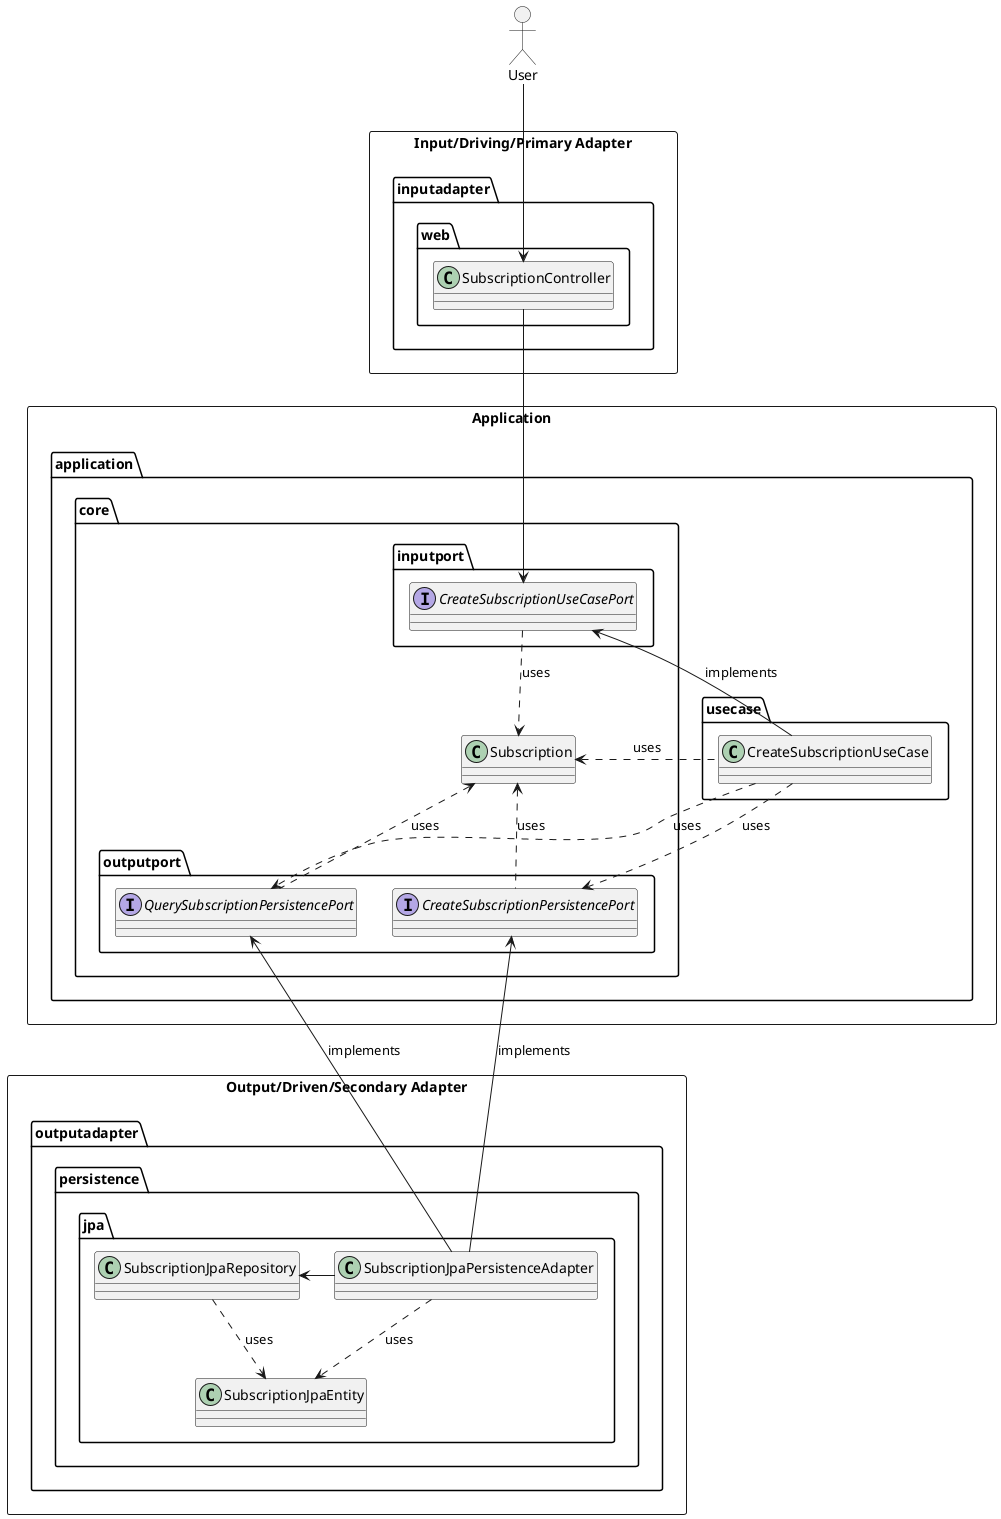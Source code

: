 @startuml
allowmixing

rectangle "Input/Driving/Primary Adapter" {
	package inputadapter {
		package web {
			class SubscriptionController
		}
	}
}

rectangle "Application" {
	package application{ 
		package usecase {
			class CreateSubscriptionUseCase
		}
	
		package core {
			class Subscription

			package inputport {
				interface CreateSubscriptionUseCasePort
			}


			package outputport {
				interface CreateSubscriptionPersistencePort
				interface QuerySubscriptionPersistencePort
			}
		}
	}
}

rectangle "Output/Driven/Secondary Adapter" {
	package outputadapter {
		package persistence {
			package jpa {
				class SubscriptionJpaPersistenceAdapter
				class SubscriptionJpaRepository
				class SubscriptionJpaEntity
			}
		}
	}
}

actor User
User -down-> SubscriptionController

SubscriptionController -down-> CreateSubscriptionUseCasePort
CreateSubscriptionUseCasePort .down.> Subscription: uses
CreateSubscriptionUseCase -up-> CreateSubscriptionUseCasePort: implements
CreateSubscriptionUseCase .left.> Subscription: uses
CreateSubscriptionUseCase .down.> CreateSubscriptionPersistencePort: uses
CreateSubscriptionUseCase .down.> QuerySubscriptionPersistencePort: uses

CreateSubscriptionPersistencePort .up.> Subscription: uses
QuerySubscriptionPersistencePort .up.> Subscription: uses

SubscriptionJpaPersistenceAdapter -up-> CreateSubscriptionPersistencePort: implements
SubscriptionJpaPersistenceAdapter -up-> QuerySubscriptionPersistencePort: implements
SubscriptionJpaPersistenceAdapter -left-> SubscriptionJpaRepository
SubscriptionJpaRepository ..> SubscriptionJpaEntity: uses
SubscriptionJpaPersistenceAdapter ..> SubscriptionJpaEntity: uses

@enduml